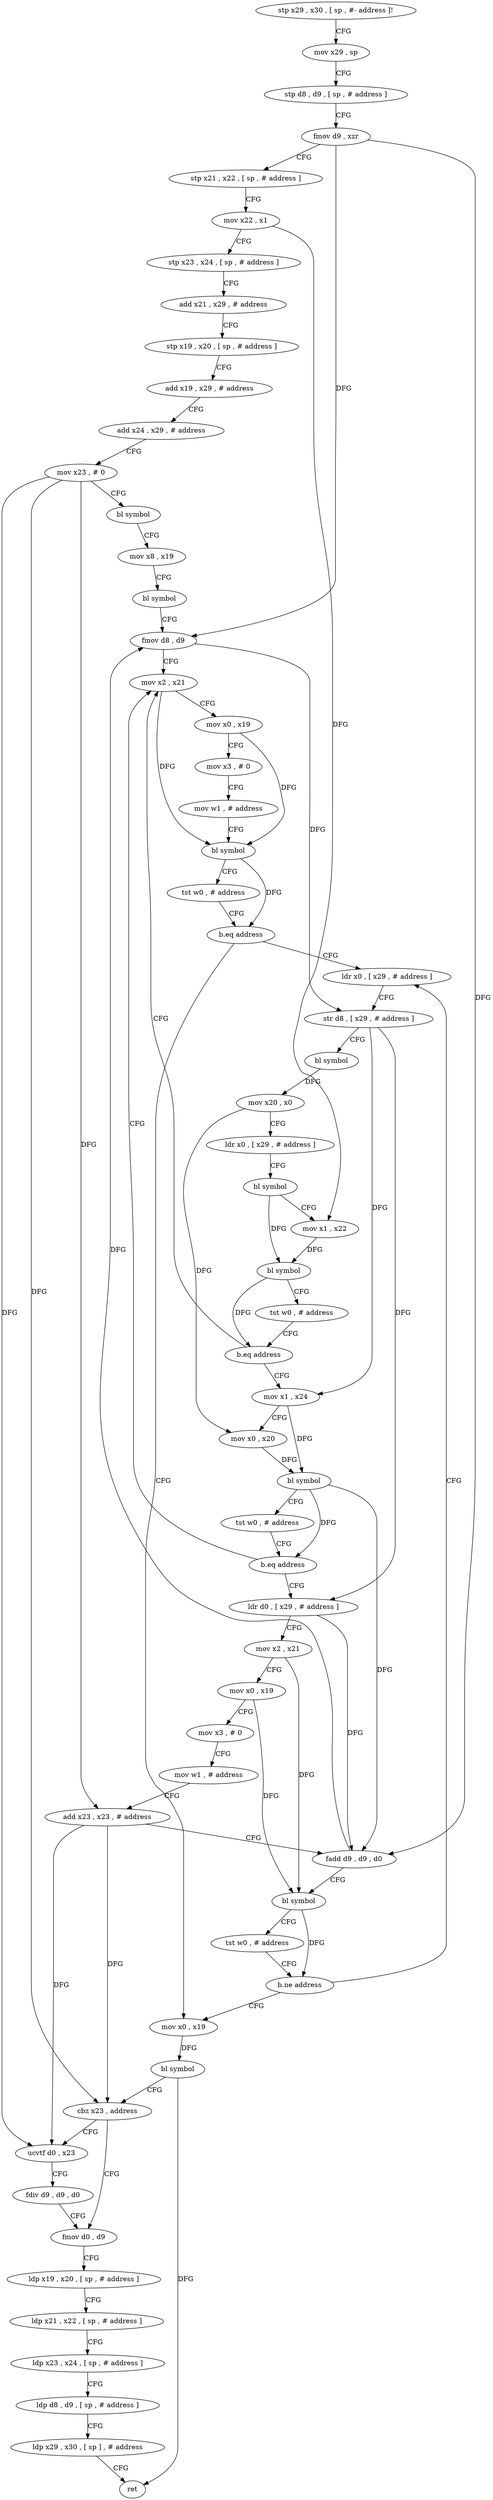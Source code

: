 digraph "func" {
"147968" [label = "stp x29 , x30 , [ sp , #- address ]!" ]
"147972" [label = "mov x29 , sp" ]
"147976" [label = "stp d8 , d9 , [ sp , # address ]" ]
"147980" [label = "fmov d9 , xzr" ]
"147984" [label = "stp x21 , x22 , [ sp , # address ]" ]
"147988" [label = "mov x22 , x1" ]
"147992" [label = "stp x23 , x24 , [ sp , # address ]" ]
"147996" [label = "add x21 , x29 , # address" ]
"148000" [label = "stp x19 , x20 , [ sp , # address ]" ]
"148004" [label = "add x19 , x29 , # address" ]
"148008" [label = "add x24 , x29 , # address" ]
"148012" [label = "mov x23 , # 0" ]
"148016" [label = "bl symbol" ]
"148020" [label = "mov x8 , x19" ]
"148024" [label = "bl symbol" ]
"148028" [label = "fmov d8 , d9" ]
"148032" [label = "mov x2 , x21" ]
"148160" [label = "mov x0 , x19" ]
"148164" [label = "bl symbol" ]
"148168" [label = "cbz x23 , address" ]
"148180" [label = "fmov d0 , d9" ]
"148172" [label = "ucvtf d0 , x23" ]
"148060" [label = "ldr x0 , [ x29 , # address ]" ]
"148064" [label = "str d8 , [ x29 , # address ]" ]
"148068" [label = "bl symbol" ]
"148072" [label = "mov x20 , x0" ]
"148076" [label = "ldr x0 , [ x29 , # address ]" ]
"148080" [label = "bl symbol" ]
"148084" [label = "mov x1 , x22" ]
"148088" [label = "bl symbol" ]
"148092" [label = "tst w0 , # address" ]
"148096" [label = "b.eq address" ]
"148100" [label = "mov x1 , x24" ]
"148184" [label = "ldp x19 , x20 , [ sp , # address ]" ]
"148188" [label = "ldp x21 , x22 , [ sp , # address ]" ]
"148192" [label = "ldp x23 , x24 , [ sp , # address ]" ]
"148196" [label = "ldp d8 , d9 , [ sp , # address ]" ]
"148200" [label = "ldp x29 , x30 , [ sp ] , # address" ]
"148204" [label = "ret" ]
"148176" [label = "fdiv d9 , d9 , d0" ]
"148036" [label = "mov x0 , x19" ]
"148040" [label = "mov x3 , # 0" ]
"148044" [label = "mov w1 , # address" ]
"148048" [label = "bl symbol" ]
"148052" [label = "tst w0 , # address" ]
"148056" [label = "b.eq address" ]
"148104" [label = "mov x0 , x20" ]
"148108" [label = "bl symbol" ]
"148112" [label = "tst w0 , # address" ]
"148116" [label = "b.eq address" ]
"148120" [label = "ldr d0 , [ x29 , # address ]" ]
"148124" [label = "mov x2 , x21" ]
"148128" [label = "mov x0 , x19" ]
"148132" [label = "mov x3 , # 0" ]
"148136" [label = "mov w1 , # address" ]
"148140" [label = "add x23 , x23 , # address" ]
"148144" [label = "fadd d9 , d9 , d0" ]
"148148" [label = "bl symbol" ]
"148152" [label = "tst w0 , # address" ]
"148156" [label = "b.ne address" ]
"147968" -> "147972" [ label = "CFG" ]
"147972" -> "147976" [ label = "CFG" ]
"147976" -> "147980" [ label = "CFG" ]
"147980" -> "147984" [ label = "CFG" ]
"147980" -> "148028" [ label = "DFG" ]
"147980" -> "148144" [ label = "DFG" ]
"147984" -> "147988" [ label = "CFG" ]
"147988" -> "147992" [ label = "CFG" ]
"147988" -> "148084" [ label = "DFG" ]
"147992" -> "147996" [ label = "CFG" ]
"147996" -> "148000" [ label = "CFG" ]
"148000" -> "148004" [ label = "CFG" ]
"148004" -> "148008" [ label = "CFG" ]
"148008" -> "148012" [ label = "CFG" ]
"148012" -> "148016" [ label = "CFG" ]
"148012" -> "148168" [ label = "DFG" ]
"148012" -> "148172" [ label = "DFG" ]
"148012" -> "148140" [ label = "DFG" ]
"148016" -> "148020" [ label = "CFG" ]
"148020" -> "148024" [ label = "CFG" ]
"148024" -> "148028" [ label = "CFG" ]
"148028" -> "148032" [ label = "CFG" ]
"148028" -> "148064" [ label = "DFG" ]
"148032" -> "148036" [ label = "CFG" ]
"148032" -> "148048" [ label = "DFG" ]
"148160" -> "148164" [ label = "DFG" ]
"148164" -> "148168" [ label = "CFG" ]
"148164" -> "148204" [ label = "DFG" ]
"148168" -> "148180" [ label = "CFG" ]
"148168" -> "148172" [ label = "CFG" ]
"148180" -> "148184" [ label = "CFG" ]
"148172" -> "148176" [ label = "CFG" ]
"148060" -> "148064" [ label = "CFG" ]
"148064" -> "148068" [ label = "CFG" ]
"148064" -> "148120" [ label = "DFG" ]
"148064" -> "148100" [ label = "DFG" ]
"148068" -> "148072" [ label = "DFG" ]
"148072" -> "148076" [ label = "CFG" ]
"148072" -> "148104" [ label = "DFG" ]
"148076" -> "148080" [ label = "CFG" ]
"148080" -> "148084" [ label = "CFG" ]
"148080" -> "148088" [ label = "DFG" ]
"148084" -> "148088" [ label = "DFG" ]
"148088" -> "148092" [ label = "CFG" ]
"148088" -> "148096" [ label = "DFG" ]
"148092" -> "148096" [ label = "CFG" ]
"148096" -> "148032" [ label = "CFG" ]
"148096" -> "148100" [ label = "CFG" ]
"148100" -> "148104" [ label = "CFG" ]
"148100" -> "148108" [ label = "DFG" ]
"148184" -> "148188" [ label = "CFG" ]
"148188" -> "148192" [ label = "CFG" ]
"148192" -> "148196" [ label = "CFG" ]
"148196" -> "148200" [ label = "CFG" ]
"148200" -> "148204" [ label = "CFG" ]
"148176" -> "148180" [ label = "CFG" ]
"148036" -> "148040" [ label = "CFG" ]
"148036" -> "148048" [ label = "DFG" ]
"148040" -> "148044" [ label = "CFG" ]
"148044" -> "148048" [ label = "CFG" ]
"148048" -> "148052" [ label = "CFG" ]
"148048" -> "148056" [ label = "DFG" ]
"148052" -> "148056" [ label = "CFG" ]
"148056" -> "148160" [ label = "CFG" ]
"148056" -> "148060" [ label = "CFG" ]
"148104" -> "148108" [ label = "DFG" ]
"148108" -> "148112" [ label = "CFG" ]
"148108" -> "148116" [ label = "DFG" ]
"148108" -> "148144" [ label = "DFG" ]
"148112" -> "148116" [ label = "CFG" ]
"148116" -> "148032" [ label = "CFG" ]
"148116" -> "148120" [ label = "CFG" ]
"148120" -> "148124" [ label = "CFG" ]
"148120" -> "148144" [ label = "DFG" ]
"148124" -> "148128" [ label = "CFG" ]
"148124" -> "148148" [ label = "DFG" ]
"148128" -> "148132" [ label = "CFG" ]
"148128" -> "148148" [ label = "DFG" ]
"148132" -> "148136" [ label = "CFG" ]
"148136" -> "148140" [ label = "CFG" ]
"148140" -> "148144" [ label = "CFG" ]
"148140" -> "148168" [ label = "DFG" ]
"148140" -> "148172" [ label = "DFG" ]
"148144" -> "148148" [ label = "CFG" ]
"148144" -> "148028" [ label = "DFG" ]
"148148" -> "148152" [ label = "CFG" ]
"148148" -> "148156" [ label = "DFG" ]
"148152" -> "148156" [ label = "CFG" ]
"148156" -> "148060" [ label = "CFG" ]
"148156" -> "148160" [ label = "CFG" ]
}
